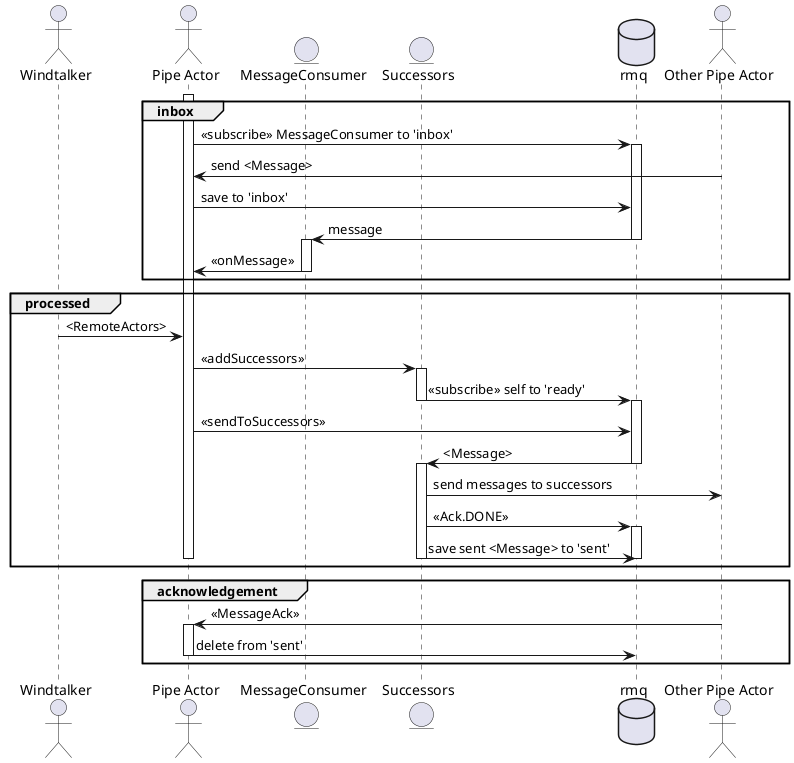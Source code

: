 @startuml
actor Windtalker
actor "Pipe Actor"
entity MessageConsumer
entity Successors
database rmq
actor "Other Pipe Actor"

group inbox
  activate "Pipe Actor"
  "Pipe Actor" -> rmq: <<subscribe>> MessageConsumer to 'inbox'
  activate rmq

  "Other Pipe Actor" -> "Pipe Actor": send <Message>
  "Pipe Actor" -> rmq: save to 'inbox'

  rmq -> MessageConsumer: message
  deactivate rmq
  activate MessageConsumer
  MessageConsumer -> "Pipe Actor": <<onMessage>>
  deactivate MessageConsumer
end

group processed
  Windtalker -> "Pipe Actor": <RemoteActors>
  "Pipe Actor" -> Successors: <<addSuccessors>>
  activate Successors
  Successors -> rmq: <<subscribe>> self to 'ready'
  deactivate Successors
  activate rmq
  deactivate rmq

  "Pipe Actor" -> rmq: <<sendToSuccessors>>
  rmq -> Successors: <Message>
  deactivate rmq
  activate Successors
  Successors -> "Other Pipe Actor": send messages to successors
  Successors -> rmq: <<Ack.DONE>>
  activate rmq
  Successors -> rmq: save sent <Message> to 'sent'
  deactivate rmq
  deactivate Successors
  deactivate "Pipe Actor"
end

group acknowledgement
  "Other Pipe Actor" -> "Pipe Actor": <<MessageAck>>
  activate "Pipe Actor"
  "Pipe Actor" -> rmq: delete from 'sent'
  deactivate "Pipe Actor"
end
@enduml